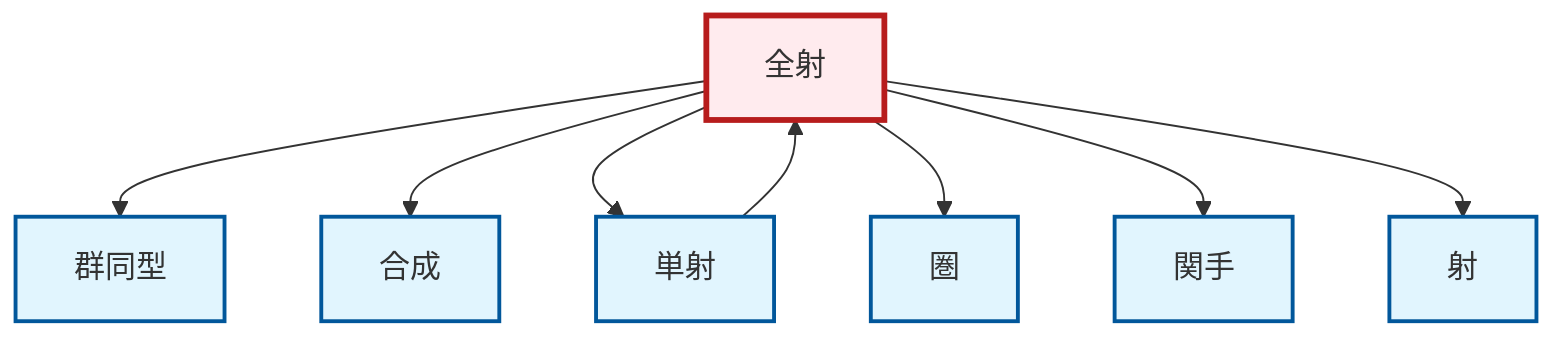 graph TD
    classDef definition fill:#e1f5fe,stroke:#01579b,stroke-width:2px
    classDef theorem fill:#f3e5f5,stroke:#4a148c,stroke-width:2px
    classDef axiom fill:#fff3e0,stroke:#e65100,stroke-width:2px
    classDef example fill:#e8f5e9,stroke:#1b5e20,stroke-width:2px
    classDef current fill:#ffebee,stroke:#b71c1c,stroke-width:3px
    def-category["圏"]:::definition
    def-epimorphism["全射"]:::definition
    def-isomorphism["群同型"]:::definition
    def-monomorphism["単射"]:::definition
    def-composition["合成"]:::definition
    def-morphism["射"]:::definition
    def-functor["関手"]:::definition
    def-epimorphism --> def-isomorphism
    def-monomorphism --> def-epimorphism
    def-epimorphism --> def-composition
    def-epimorphism --> def-monomorphism
    def-epimorphism --> def-category
    def-epimorphism --> def-functor
    def-epimorphism --> def-morphism
    class def-epimorphism current